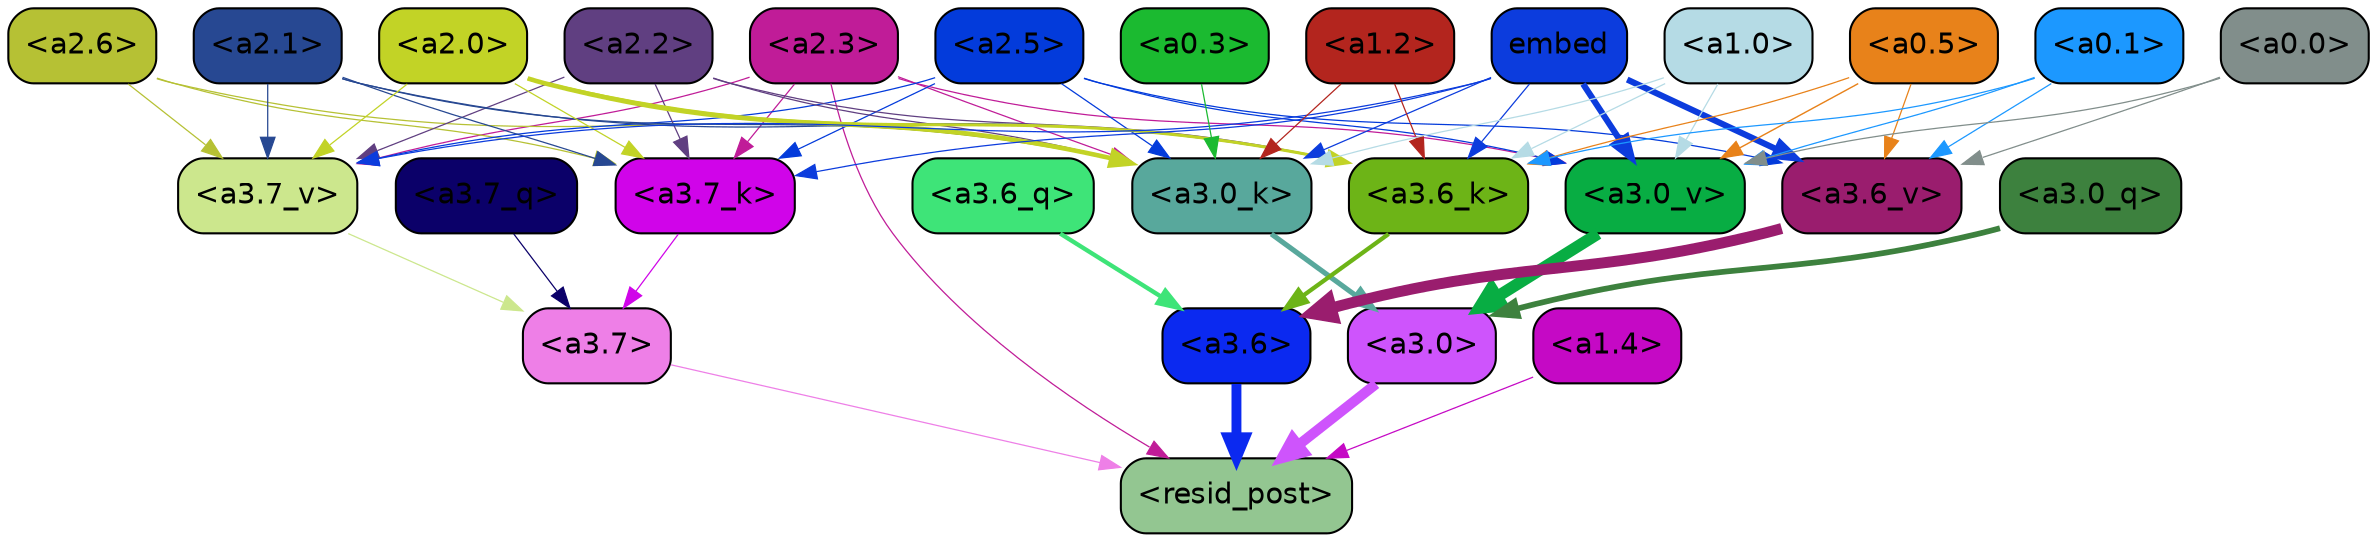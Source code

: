 strict digraph "" {
	graph [bgcolor=transparent,
		layout=dot,
		overlap=false,
		splines=true
	];
	"<a3.7>"	[color=black,
		fillcolor="#ee7fe7",
		fontname=Helvetica,
		shape=box,
		style="filled, rounded"];
	"<resid_post>"	[color=black,
		fillcolor="#93c691",
		fontname=Helvetica,
		shape=box,
		style="filled, rounded"];
	"<a3.7>" -> "<resid_post>"	[color="#ee7fe7",
		penwidth=0.6];
	"<a3.6>"	[color=black,
		fillcolor="#0b29f0",
		fontname=Helvetica,
		shape=box,
		style="filled, rounded"];
	"<a3.6>" -> "<resid_post>"	[color="#0b29f0",
		penwidth=4.751612067222595];
	"<a3.0>"	[color=black,
		fillcolor="#ce54fc",
		fontname=Helvetica,
		shape=box,
		style="filled, rounded"];
	"<a3.0>" -> "<resid_post>"	[color="#ce54fc",
		penwidth=4.884142994880676];
	"<a2.3>"	[color=black,
		fillcolor="#c01c98",
		fontname=Helvetica,
		shape=box,
		style="filled, rounded"];
	"<a2.3>" -> "<resid_post>"	[color="#c01c98",
		penwidth=0.6];
	"<a3.7_k>"	[color=black,
		fillcolor="#d004e9",
		fontname=Helvetica,
		shape=box,
		style="filled, rounded"];
	"<a2.3>" -> "<a3.7_k>"	[color="#c01c98",
		penwidth=0.6];
	"<a3.0_k>"	[color=black,
		fillcolor="#58a89c",
		fontname=Helvetica,
		shape=box,
		style="filled, rounded"];
	"<a2.3>" -> "<a3.0_k>"	[color="#c01c98",
		penwidth=0.6];
	"<a3.7_v>"	[color=black,
		fillcolor="#cce78d",
		fontname=Helvetica,
		shape=box,
		style="filled, rounded"];
	"<a2.3>" -> "<a3.7_v>"	[color="#c01c98",
		penwidth=0.6];
	"<a3.0_v>"	[color=black,
		fillcolor="#08ad43",
		fontname=Helvetica,
		shape=box,
		style="filled, rounded"];
	"<a2.3>" -> "<a3.0_v>"	[color="#c01c98",
		penwidth=0.6];
	"<a1.4>"	[color=black,
		fillcolor="#c509c5",
		fontname=Helvetica,
		shape=box,
		style="filled, rounded"];
	"<a1.4>" -> "<resid_post>"	[color="#c509c5",
		penwidth=0.6];
	"<a3.7_q>"	[color=black,
		fillcolor="#0b0069",
		fontname=Helvetica,
		shape=box,
		style="filled, rounded"];
	"<a3.7_q>" -> "<a3.7>"	[color="#0b0069",
		penwidth=0.6];
	"<a3.6_q>"	[color=black,
		fillcolor="#3ee478",
		fontname=Helvetica,
		shape=box,
		style="filled, rounded"];
	"<a3.6_q>" -> "<a3.6>"	[color="#3ee478",
		penwidth=2.091020345687866];
	"<a3.0_q>"	[color=black,
		fillcolor="#3d813e",
		fontname=Helvetica,
		shape=box,
		style="filled, rounded"];
	"<a3.0_q>" -> "<a3.0>"	[color="#3d813e",
		penwidth=2.7421876192092896];
	"<a3.7_k>" -> "<a3.7>"	[color="#d004e9",
		penwidth=0.6];
	"<a3.6_k>"	[color=black,
		fillcolor="#6db417",
		fontname=Helvetica,
		shape=box,
		style="filled, rounded"];
	"<a3.6_k>" -> "<a3.6>"	[color="#6db417",
		penwidth=2.048597991466522];
	"<a3.0_k>" -> "<a3.0>"	[color="#58a89c",
		penwidth=2.476402521133423];
	"<a3.7_v>" -> "<a3.7>"	[color="#cce78d",
		penwidth=0.6];
	"<a3.6_v>"	[color=black,
		fillcolor="#9a1d6e",
		fontname=Helvetica,
		shape=box,
		style="filled, rounded"];
	"<a3.6_v>" -> "<a3.6>"	[color="#9a1d6e",
		penwidth=5.2550448179244995];
	"<a3.0_v>" -> "<a3.0>"	[color="#08ad43",
		penwidth=5.652270674705505];
	"<a2.6>"	[color=black,
		fillcolor="#b6c134",
		fontname=Helvetica,
		shape=box,
		style="filled, rounded"];
	"<a2.6>" -> "<a3.7_k>"	[color="#b6c134",
		penwidth=0.6];
	"<a2.6>" -> "<a3.0_k>"	[color="#b6c134",
		penwidth=0.6];
	"<a2.6>" -> "<a3.7_v>"	[color="#b6c134",
		penwidth=0.6];
	"<a2.5>"	[color=black,
		fillcolor="#033bdb",
		fontname=Helvetica,
		shape=box,
		style="filled, rounded"];
	"<a2.5>" -> "<a3.7_k>"	[color="#033bdb",
		penwidth=0.6];
	"<a2.5>" -> "<a3.0_k>"	[color="#033bdb",
		penwidth=0.6];
	"<a2.5>" -> "<a3.7_v>"	[color="#033bdb",
		penwidth=0.6];
	"<a2.5>" -> "<a3.6_v>"	[color="#033bdb",
		penwidth=0.6];
	"<a2.5>" -> "<a3.0_v>"	[color="#033bdb",
		penwidth=0.6];
	"<a2.2>"	[color=black,
		fillcolor="#603f81",
		fontname=Helvetica,
		shape=box,
		style="filled, rounded"];
	"<a2.2>" -> "<a3.7_k>"	[color="#603f81",
		penwidth=0.6];
	"<a2.2>" -> "<a3.6_k>"	[color="#603f81",
		penwidth=0.6];
	"<a2.2>" -> "<a3.0_k>"	[color="#603f81",
		penwidth=0.6];
	"<a2.2>" -> "<a3.7_v>"	[color="#603f81",
		penwidth=0.6];
	"<a2.1>"	[color=black,
		fillcolor="#274892",
		fontname=Helvetica,
		shape=box,
		style="filled, rounded"];
	"<a2.1>" -> "<a3.7_k>"	[color="#274892",
		penwidth=0.6];
	"<a2.1>" -> "<a3.6_k>"	[color="#274892",
		penwidth=0.6];
	"<a2.1>" -> "<a3.0_k>"	[color="#274892",
		penwidth=0.6];
	"<a2.1>" -> "<a3.7_v>"	[color="#274892",
		penwidth=0.6];
	"<a2.0>"	[color=black,
		fillcolor="#c2d326",
		fontname=Helvetica,
		shape=box,
		style="filled, rounded"];
	"<a2.0>" -> "<a3.7_k>"	[color="#c2d326",
		penwidth=0.6];
	"<a2.0>" -> "<a3.6_k>"	[color="#c2d326",
		penwidth=1.4757367372512817];
	"<a2.0>" -> "<a3.0_k>"	[color="#c2d326",
		penwidth=2.2137351036071777];
	"<a2.0>" -> "<a3.7_v>"	[color="#c2d326",
		penwidth=0.6];
	embed	[color=black,
		fillcolor="#0c3cdd",
		fontname=Helvetica,
		shape=box,
		style="filled, rounded"];
	embed -> "<a3.7_k>"	[color="#0c3cdd",
		penwidth=0.6];
	embed -> "<a3.6_k>"	[color="#0c3cdd",
		penwidth=0.6];
	embed -> "<a3.0_k>"	[color="#0c3cdd",
		penwidth=0.6];
	embed -> "<a3.7_v>"	[color="#0c3cdd",
		penwidth=0.6];
	embed -> "<a3.6_v>"	[color="#0c3cdd",
		penwidth=2.9582033157348633];
	embed -> "<a3.0_v>"	[color="#0c3cdd",
		penwidth=2.972973108291626];
	"<a1.2>"	[color=black,
		fillcolor="#b3251e",
		fontname=Helvetica,
		shape=box,
		style="filled, rounded"];
	"<a1.2>" -> "<a3.6_k>"	[color="#b3251e",
		penwidth=0.6];
	"<a1.2>" -> "<a3.0_k>"	[color="#b3251e",
		penwidth=0.6];
	"<a1.0>"	[color=black,
		fillcolor="#b5dbe5",
		fontname=Helvetica,
		shape=box,
		style="filled, rounded"];
	"<a1.0>" -> "<a3.6_k>"	[color="#b5dbe5",
		penwidth=0.6];
	"<a1.0>" -> "<a3.0_k>"	[color="#b5dbe5",
		penwidth=0.6];
	"<a1.0>" -> "<a3.0_v>"	[color="#b5dbe5",
		penwidth=0.6];
	"<a0.5>"	[color=black,
		fillcolor="#e8821a",
		fontname=Helvetica,
		shape=box,
		style="filled, rounded"];
	"<a0.5>" -> "<a3.6_k>"	[color="#e8821a",
		penwidth=0.6];
	"<a0.5>" -> "<a3.6_v>"	[color="#e8821a",
		penwidth=0.6];
	"<a0.5>" -> "<a3.0_v>"	[color="#e8821a",
		penwidth=0.6790935099124908];
	"<a0.1>"	[color=black,
		fillcolor="#1c98ff",
		fontname=Helvetica,
		shape=box,
		style="filled, rounded"];
	"<a0.1>" -> "<a3.6_k>"	[color="#1c98ff",
		penwidth=0.6];
	"<a0.1>" -> "<a3.6_v>"	[color="#1c98ff",
		penwidth=0.6];
	"<a0.1>" -> "<a3.0_v>"	[color="#1c98ff",
		penwidth=0.6];
	"<a0.3>"	[color=black,
		fillcolor="#1bba30",
		fontname=Helvetica,
		shape=box,
		style="filled, rounded"];
	"<a0.3>" -> "<a3.0_k>"	[color="#1bba30",
		penwidth=0.6];
	"<a0.0>"	[color=black,
		fillcolor="#818e8b",
		fontname=Helvetica,
		shape=box,
		style="filled, rounded"];
	"<a0.0>" -> "<a3.6_v>"	[color="#818e8b",
		penwidth=0.6];
	"<a0.0>" -> "<a3.0_v>"	[color="#818e8b",
		penwidth=0.6];
}
